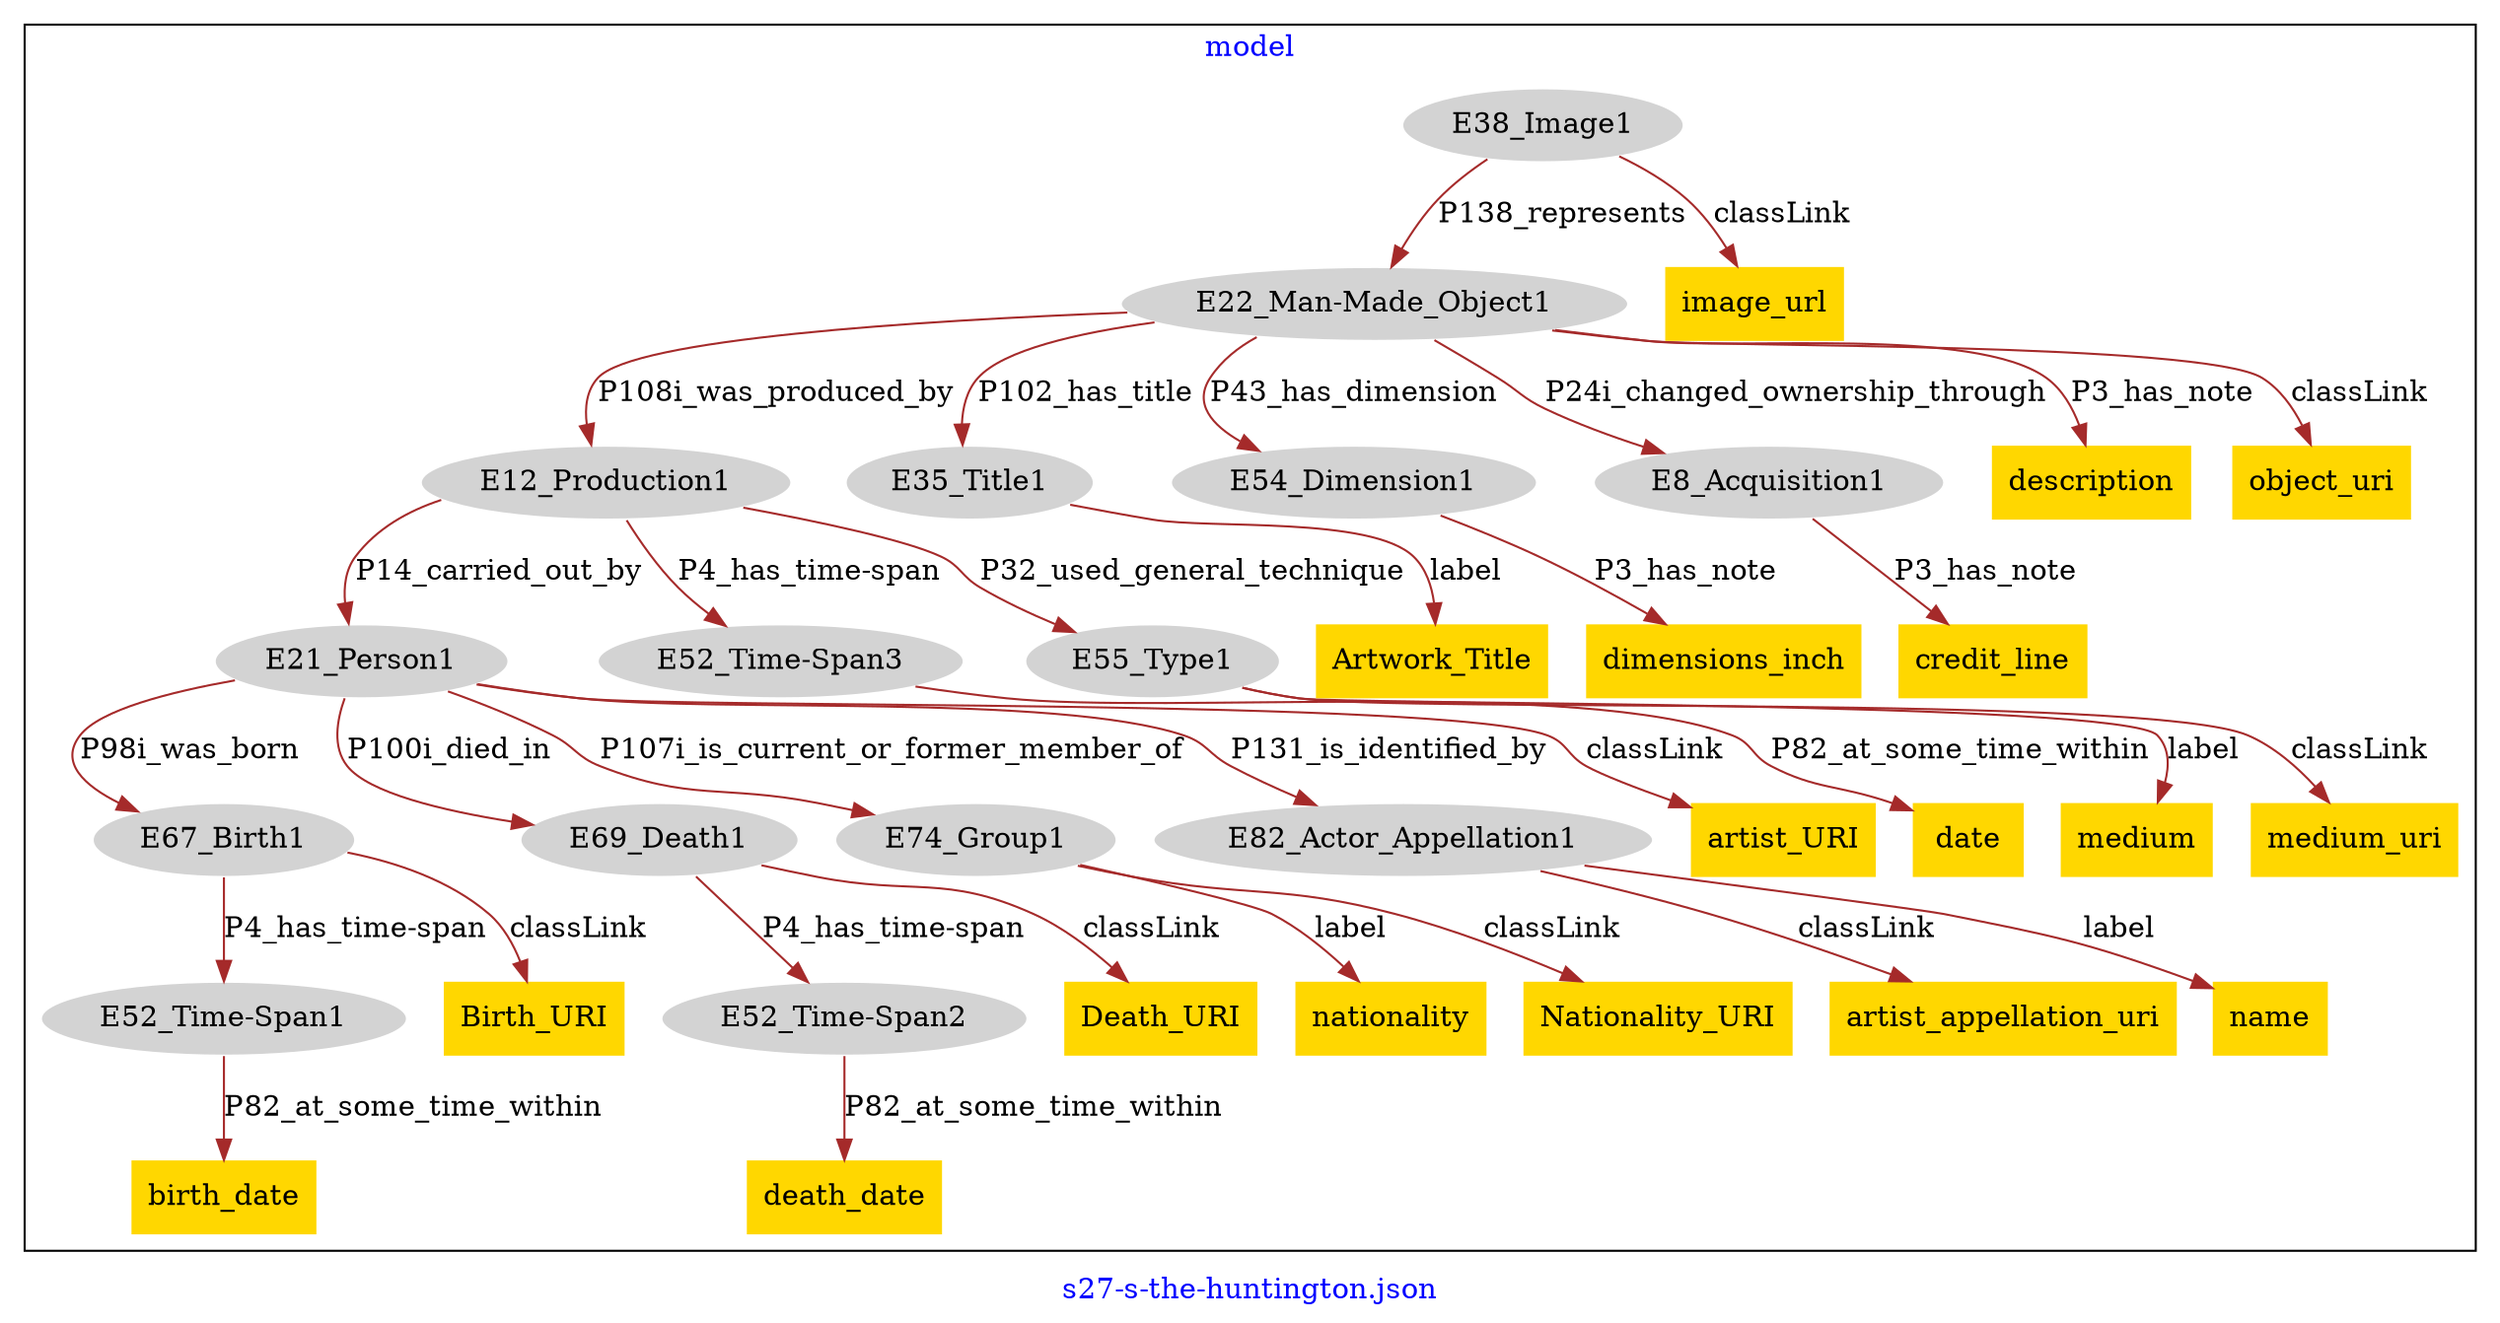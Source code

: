 digraph n0 {
fontcolor="blue"
remincross="true"
label="s27-s-the-huntington.json"
subgraph cluster {
label="model"
n2[style="filled",color="white",fillcolor="lightgray",label="E12_Production1"];
n3[style="filled",color="white",fillcolor="lightgray",label="E21_Person1"];
n4[style="filled",color="white",fillcolor="lightgray",label="E52_Time-Span3"];
n5[style="filled",color="white",fillcolor="lightgray",label="E55_Type1"];
n6[style="filled",color="white",fillcolor="lightgray",label="E67_Birth1"];
n7[style="filled",color="white",fillcolor="lightgray",label="E69_Death1"];
n8[style="filled",color="white",fillcolor="lightgray",label="E74_Group1"];
n9[style="filled",color="white",fillcolor="lightgray",label="E82_Actor_Appellation1"];
n10[style="filled",color="white",fillcolor="lightgray",label="E22_Man-Made_Object1"];
n11[style="filled",color="white",fillcolor="lightgray",label="E35_Title1"];
n12[style="filled",color="white",fillcolor="lightgray",label="E54_Dimension1"];
n13[style="filled",color="white",fillcolor="lightgray",label="E8_Acquisition1"];
n14[style="filled",color="white",fillcolor="lightgray",label="E38_Image1"];
n15[style="filled",color="white",fillcolor="lightgray",label="E52_Time-Span1"];
n16[style="filled",color="white",fillcolor="lightgray",label="E52_Time-Span2"];
n17[shape="plaintext",style="filled",fillcolor="gold",label="Artwork_Title"];
n18[shape="plaintext",style="filled",fillcolor="gold",label="Death_URI"];
n19[shape="plaintext",style="filled",fillcolor="gold",label="credit_line"];
n20[shape="plaintext",style="filled",fillcolor="gold",label="date"];
n21[shape="plaintext",style="filled",fillcolor="gold",label="nationality"];
n22[shape="plaintext",style="filled",fillcolor="gold",label="artist_appellation_uri"];
n23[shape="plaintext",style="filled",fillcolor="gold",label="dimensions_inch"];
n24[shape="plaintext",style="filled",fillcolor="gold",label="name"];
n25[shape="plaintext",style="filled",fillcolor="gold",label="description"];
n26[shape="plaintext",style="filled",fillcolor="gold",label="artist_URI"];
n27[shape="plaintext",style="filled",fillcolor="gold",label="image_url"];
n28[shape="plaintext",style="filled",fillcolor="gold",label="object_uri"];
n29[shape="plaintext",style="filled",fillcolor="gold",label="medium"];
n30[shape="plaintext",style="filled",fillcolor="gold",label="Nationality_URI"];
n31[shape="plaintext",style="filled",fillcolor="gold",label="death_date"];
n32[shape="plaintext",style="filled",fillcolor="gold",label="Birth_URI"];
n33[shape="plaintext",style="filled",fillcolor="gold",label="birth_date"];
n34[shape="plaintext",style="filled",fillcolor="gold",label="medium_uri"];
}
n2 -> n3[color="brown",fontcolor="black",label="P14_carried_out_by"]
n2 -> n4[color="brown",fontcolor="black",label="P4_has_time-span"]
n2 -> n5[color="brown",fontcolor="black",label="P32_used_general_technique"]
n3 -> n6[color="brown",fontcolor="black",label="P98i_was_born"]
n3 -> n7[color="brown",fontcolor="black",label="P100i_died_in"]
n3 -> n8[color="brown",fontcolor="black",label="P107i_is_current_or_former_member_of"]
n3 -> n9[color="brown",fontcolor="black",label="P131_is_identified_by"]
n10 -> n2[color="brown",fontcolor="black",label="P108i_was_produced_by"]
n10 -> n11[color="brown",fontcolor="black",label="P102_has_title"]
n10 -> n12[color="brown",fontcolor="black",label="P43_has_dimension"]
n10 -> n13[color="brown",fontcolor="black",label="P24i_changed_ownership_through"]
n14 -> n10[color="brown",fontcolor="black",label="P138_represents"]
n6 -> n15[color="brown",fontcolor="black",label="P4_has_time-span"]
n7 -> n16[color="brown",fontcolor="black",label="P4_has_time-span"]
n11 -> n17[color="brown",fontcolor="black",label="label"]
n7 -> n18[color="brown",fontcolor="black",label="classLink"]
n13 -> n19[color="brown",fontcolor="black",label="P3_has_note"]
n4 -> n20[color="brown",fontcolor="black",label="P82_at_some_time_within"]
n8 -> n21[color="brown",fontcolor="black",label="label"]
n9 -> n22[color="brown",fontcolor="black",label="classLink"]
n12 -> n23[color="brown",fontcolor="black",label="P3_has_note"]
n9 -> n24[color="brown",fontcolor="black",label="label"]
n10 -> n25[color="brown",fontcolor="black",label="P3_has_note"]
n3 -> n26[color="brown",fontcolor="black",label="classLink"]
n14 -> n27[color="brown",fontcolor="black",label="classLink"]
n10 -> n28[color="brown",fontcolor="black",label="classLink"]
n5 -> n29[color="brown",fontcolor="black",label="label"]
n8 -> n30[color="brown",fontcolor="black",label="classLink"]
n16 -> n31[color="brown",fontcolor="black",label="P82_at_some_time_within"]
n6 -> n32[color="brown",fontcolor="black",label="classLink"]
n15 -> n33[color="brown",fontcolor="black",label="P82_at_some_time_within"]
n5 -> n34[color="brown",fontcolor="black",label="classLink"]
}
